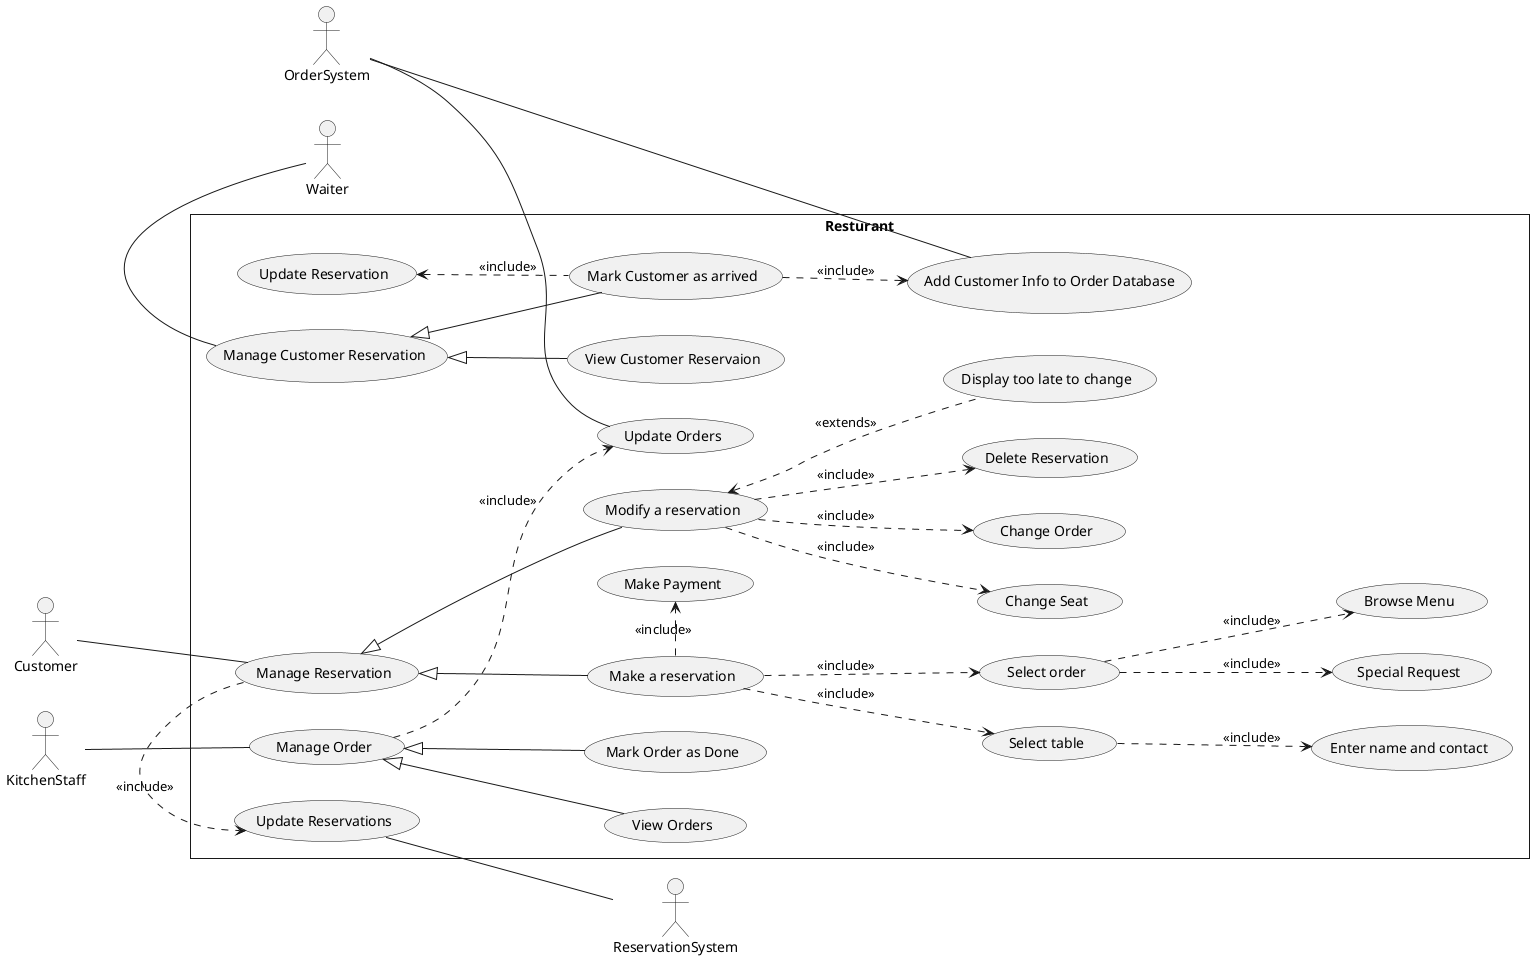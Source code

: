 @startuml usecase

Skinparam Style strictuml
left to right direction
Skinparam PackageStyle rectangle

actor Customer

actor KitchenStaff

actor OrderSystem

actor Waiter

actor ReservationSystem

rectangle Resturant{
   Customer -- (Manage Reservation)
   KitchenStaff -- (Manage Order)
   OrderSystem -- (Update Orders)
   (Manage Reservation) <|-down- (Make a reservation)
   (Manage Reservation) <|-down- (Modify a reservation)
   (Manage Reservation) .> (Update Reservations) : <<include>>
   (Update Reservations) -- ReservationSystem
   (Modify a reservation) .down.> (Change Seat) : <<include>>
   (Modify a reservation) .down.> (Change Order) : <<include>>
   (Modify a reservation) .down.> (Delete Reservation) : <<include>>
   (Modify a reservation) <.. (Display too late to change) : <<extends>>
   (Make a reservation) .down.> (Select table) : <<include>>
   (Select table) .down.> (Enter name and contact) : <<include>>
   (Make a reservation) .down.> (Select order) : <<include>>
   (Select order) .down.> (Browse Menu): <<include>>
   (Select order) .down.> (Special Request): <<include>>
   (Manage Order) <|-- (Mark Order as Done)
   (Manage Order) <|-- (View Orders)
   (Manage Order) .down.> (Update Orders): <<include>>
   (Make a reservation) .> (Make Payment) : <<include>>
   Waiter -left- (Manage Customer Reservation)
   (Manage Customer Reservation) <|-down- (View Customer Reservaion)
   (Manage Customer Reservation) <|-down- (Mark Customer as arrived)
   (Mark Customer as arrived) .down.> (Add Customer Info to Order Database) : <<include>>
   OrderSystem -- (Add Customer Info to Order Database)
   (Mark Customer as arrived) .up.> (Update Reservation) : <<include>>

}






@enduml
